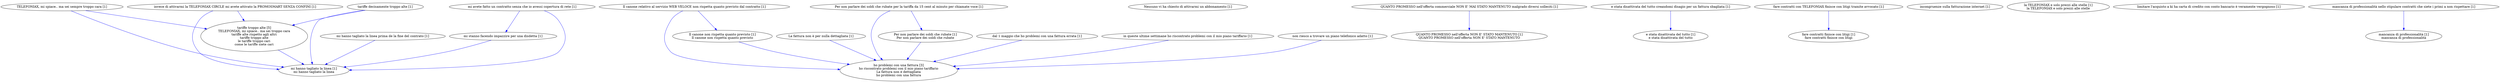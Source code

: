 digraph collapsedGraph {
"tariffe troppo alte [5]\nTELEFONIAX, mi spiace.. ma sei troppo cara\ntariffe alte rispetto agli altri\ntariffe troppo alte\nle tariffe troppo cari\ncome le tariffe siete cari""ho problemi con una fattura [3]\nho riscontrato problemi con il mio piano tariffario\nLa fattura non è dettagliata\nho problemi con una fattura""Il canone non rispetta quanto previsto [1]\nIl canone non rispetta quanto previsto""Il canone relativo al servizio WEB VELOCE non rispetta quanto previsto dal contratto [1]""La fattura non è per nulla dettagliata [1]""Nessuno vi ha chiesto di attivarmi un abbonamento [1]""Per non parlare dei soldi che rubate [1]\nPer non parlare dei soldi che rubate""Per non parlare dei soldi che rubate per la tariffa da 15 cent al minuto per chiamate voce [1]""QUANTO PROMESSO nell'offerta NON E' STATO MANTENUTO [1]\nQUANTO PROMESSO nell'offerta NON E' STATO MANTENUTO""QUANTO PROMESSO nell'offerta commerciale NON E' MAI STATO MANTENUTO malgrado diversi solleciti [1]""TELEFONIAX, mi spiace.. ma sei sempre troppo cara [1]""dal 1 maggio che ho problemi con una fattura errata [1]""e stata disattivata del tutto [1]\ne stata disattivata del tutto""e stata disattivata del tutto creandomi disagio per un fattura sbagliata [1]""fare contratti finisce con litigi [1]\nfare contratti finisce con litigi""fare contratti con TELEFONIAX finisce con litigi tramite avvocato [1]""in queste ultime settimane ho riscontrato problemi con il mio piano tariffario [1]""incongruenze sulla fatturazione internet [1]""invece di attivarmi la TELEFONIAX CIRCLE mi avete attivato la PROMOSMART SENZA CONFINI [1]""la TELEFONIAX e solo prezzi alle stelle [1]\nla TELEFONIAX e solo prezzi alle stelle""limitare l'acquisto a ki ha carta di credito con conto bancario è veramente vergognoso [1]""mancanza di professionalità [1]\nmancanza di professionalità""mancanza di professionalità nello stipulare contratti che siete i primi a non rispettare [1]""mi avete fatto un contratto senza che io avessi copertura di rete [1]""mi hanno tagliato la linea [1]\nmi hanno tagliato la linea""mi hanno tagliato la linea prima de la fine del contrato [1]""mi stanno facendo impazzire per una disdetta [1]""non riesco a trovare un piano telefonico adatto [1]""tariffe decisamente troppo alte [1]""La fattura non è per nulla dettagliata [1]" -> "ho problemi con una fattura [3]\nho riscontrato problemi con il mio piano tariffario\nLa fattura non è dettagliata\nho problemi con una fattura" [color=blue]
"non riesco a trovare un piano telefonico adatto [1]" -> "ho problemi con una fattura [3]\nho riscontrato problemi con il mio piano tariffario\nLa fattura non è dettagliata\nho problemi con una fattura" [color=blue]
"dal 1 maggio che ho problemi con una fattura errata [1]" -> "ho problemi con una fattura [3]\nho riscontrato problemi con il mio piano tariffario\nLa fattura non è dettagliata\nho problemi con una fattura" [color=blue]
"tariffe troppo alte [5]\nTELEFONIAX, mi spiace.. ma sei troppo cara\ntariffe alte rispetto agli altri\ntariffe troppo alte\nle tariffe troppo cari\ncome le tariffe siete cari" -> "mi hanno tagliato la linea [1]\nmi hanno tagliato la linea" [color=blue]
"mi stanno facendo impazzire per una disdetta [1]" -> "mi hanno tagliato la linea [1]\nmi hanno tagliato la linea" [color=blue]
"mi avete fatto un contratto senza che io avessi copertura di rete [1]" -> "mi stanno facendo impazzire per una disdetta [1]" [color=blue]
"mi avete fatto un contratto senza che io avessi copertura di rete [1]" -> "mi hanno tagliato la linea [1]\nmi hanno tagliato la linea" [color=blue]
"Per non parlare dei soldi che rubate per la tariffa da 15 cent al minuto per chiamate voce [1]" -> "ho problemi con una fattura [3]\nho riscontrato problemi con il mio piano tariffario\nLa fattura non è dettagliata\nho problemi con una fattura" [color=blue]
"tariffe decisamente troppo alte [1]" -> "mi hanno tagliato la linea [1]\nmi hanno tagliato la linea" [color=blue]
"invece di attivarmi la TELEFONIAX CIRCLE mi avete attivato la PROMOSMART SENZA CONFINI [1]" -> "tariffe troppo alte [5]\nTELEFONIAX, mi spiace.. ma sei troppo cara\ntariffe alte rispetto agli altri\ntariffe troppo alte\nle tariffe troppo cari\ncome le tariffe siete cari" [color=blue]
"in queste ultime settimane ho riscontrato problemi con il mio piano tariffario [1]" -> "ho problemi con una fattura [3]\nho riscontrato problemi con il mio piano tariffario\nLa fattura non è dettagliata\nho problemi con una fattura" [color=blue]
"tariffe decisamente troppo alte [1]" -> "tariffe troppo alte [5]\nTELEFONIAX, mi spiace.. ma sei troppo cara\ntariffe alte rispetto agli altri\ntariffe troppo alte\nle tariffe troppo cari\ncome le tariffe siete cari" [color=blue]
"Per non parlare dei soldi che rubate [1]\nPer non parlare dei soldi che rubate" -> "ho problemi con una fattura [3]\nho riscontrato problemi con il mio piano tariffario\nLa fattura non è dettagliata\nho problemi con una fattura" [color=blue]
"Il canone non rispetta quanto previsto [1]\nIl canone non rispetta quanto previsto" -> "ho problemi con una fattura [3]\nho riscontrato problemi con il mio piano tariffario\nLa fattura non è dettagliata\nho problemi con una fattura" [color=blue]
"TELEFONIAX, mi spiace.. ma sei sempre troppo cara [1]" -> "tariffe troppo alte [5]\nTELEFONIAX, mi spiace.. ma sei troppo cara\ntariffe alte rispetto agli altri\ntariffe troppo alte\nle tariffe troppo cari\ncome le tariffe siete cari" [color=blue]
"Il canone relativo al servizio WEB VELOCE non rispetta quanto previsto dal contratto [1]" -> "ho problemi con una fattura [3]\nho riscontrato problemi con il mio piano tariffario\nLa fattura non è dettagliata\nho problemi con una fattura" [color=blue]
"invece di attivarmi la TELEFONIAX CIRCLE mi avete attivato la PROMOSMART SENZA CONFINI [1]" -> "mi hanno tagliato la linea [1]\nmi hanno tagliato la linea" [color=blue]
"TELEFONIAX, mi spiace.. ma sei sempre troppo cara [1]" -> "mi hanno tagliato la linea [1]\nmi hanno tagliato la linea" [color=blue]
"Il canone relativo al servizio WEB VELOCE non rispetta quanto previsto dal contratto [1]" -> "Il canone non rispetta quanto previsto [1]\nIl canone non rispetta quanto previsto" [color=blue]
"Per non parlare dei soldi che rubate per la tariffa da 15 cent al minuto per chiamate voce [1]" -> "Per non parlare dei soldi che rubate [1]\nPer non parlare dei soldi che rubate" [color=blue]
"QUANTO PROMESSO nell'offerta commerciale NON E' MAI STATO MANTENUTO malgrado diversi solleciti [1]" -> "QUANTO PROMESSO nell'offerta NON E' STATO MANTENUTO [1]\nQUANTO PROMESSO nell'offerta NON E' STATO MANTENUTO" [color=blue]
"e stata disattivata del tutto creandomi disagio per un fattura sbagliata [1]" -> "e stata disattivata del tutto [1]\ne stata disattivata del tutto" [color=blue]
"fare contratti con TELEFONIAX finisce con litigi tramite avvocato [1]" -> "fare contratti finisce con litigi [1]\nfare contratti finisce con litigi" [color=blue]
"mancanza di professionalità nello stipulare contratti che siete i primi a non rispettare [1]" -> "mancanza di professionalità [1]\nmancanza di professionalità" [color=blue]
"mi hanno tagliato la linea prima de la fine del contrato [1]" -> "mi hanno tagliato la linea [1]\nmi hanno tagliato la linea" [color=blue]
}